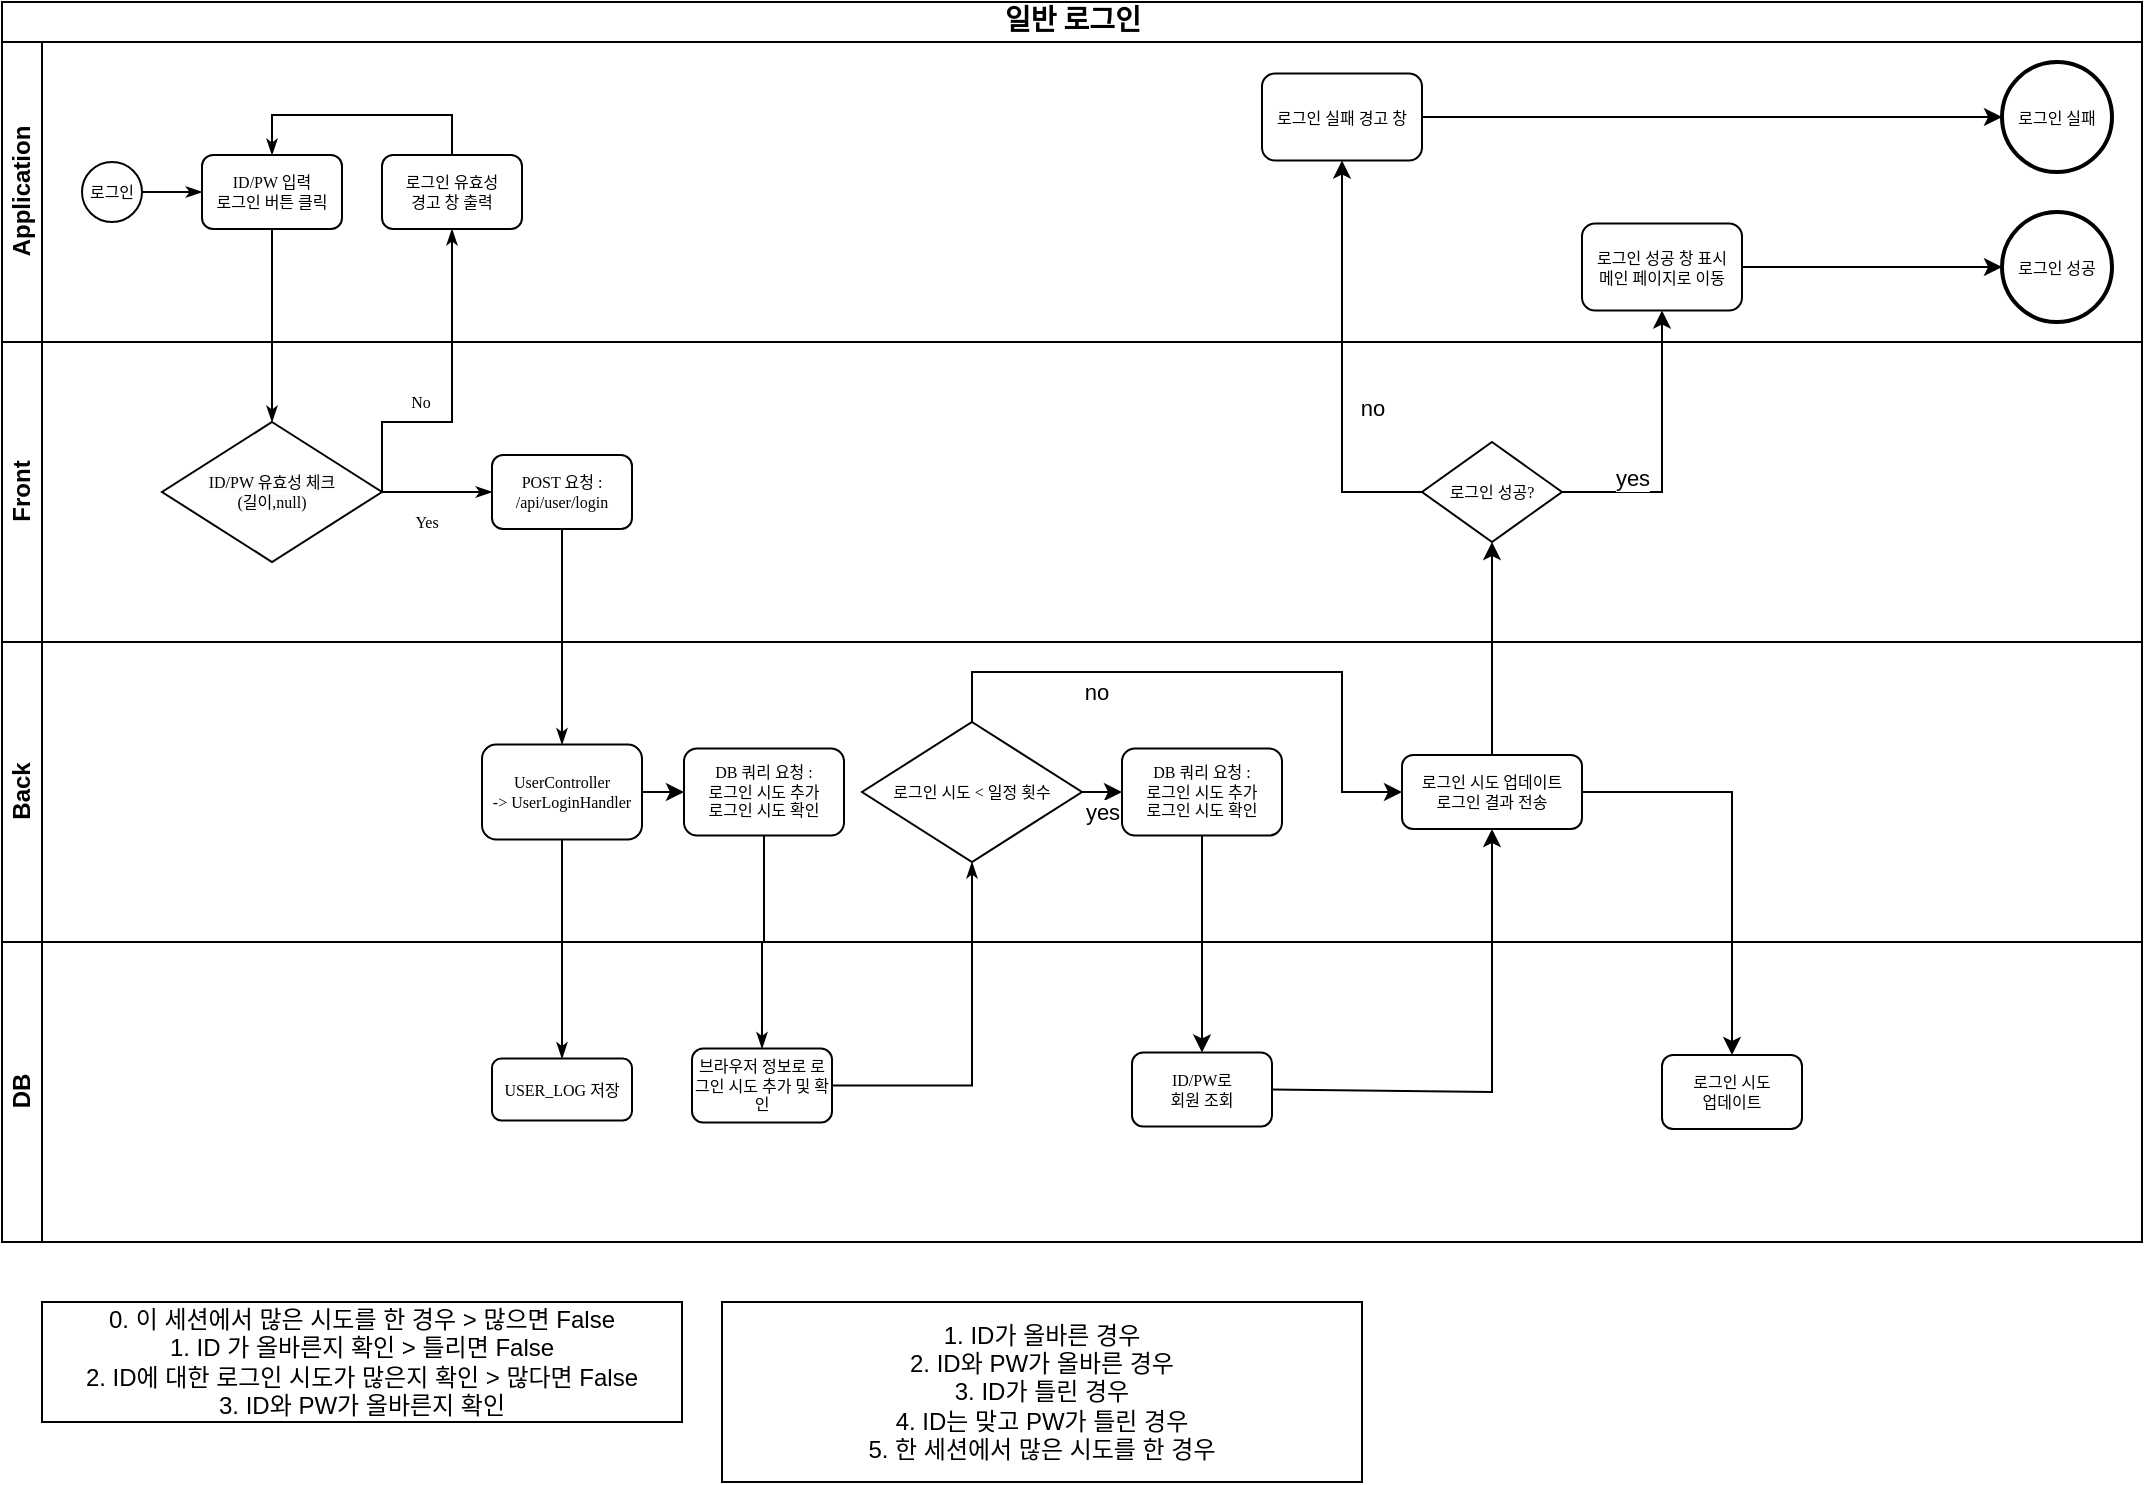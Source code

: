 <mxfile version="22.1.17" type="device" pages="2">
  <diagram name="일반 로그인" id="c7488fd3-1785-93aa-aadb-54a6760d102a">
    <mxGraphModel dx="1509" dy="777" grid="1" gridSize="10" guides="1" tooltips="1" connect="1" arrows="1" fold="1" page="1" pageScale="1" pageWidth="1100" pageHeight="850" background="none" math="0" shadow="0">
      <root>
        <mxCell id="0" />
        <mxCell id="1" parent="0" />
        <mxCell id="2b4e8129b02d487f-1" value="일반 로그인" style="swimlane;html=1;childLayout=stackLayout;horizontal=1;startSize=20;horizontalStack=0;rounded=0;shadow=0;labelBackgroundColor=none;strokeWidth=1;fontFamily=Verdana;fontSize=14;align=center;" parent="1" vertex="1">
          <mxGeometry x="10" y="55" width="1070" height="620" as="geometry" />
        </mxCell>
        <mxCell id="2b4e8129b02d487f-2" value="Application" style="swimlane;html=1;startSize=20;horizontal=0;" parent="2b4e8129b02d487f-1" vertex="1">
          <mxGeometry y="20" width="1070" height="150" as="geometry">
            <mxRectangle y="20" width="680" height="30" as="alternateBounds" />
          </mxGeometry>
        </mxCell>
        <mxCell id="2b4e8129b02d487f-7" value="로그인 유효성&lt;br&gt;경고 창 출력" style="rounded=1;whiteSpace=wrap;html=1;shadow=0;labelBackgroundColor=none;strokeWidth=1;fontFamily=Verdana;fontSize=8;align=center;" parent="2b4e8129b02d487f-2" vertex="1">
          <mxGeometry x="190" y="56.5" width="70" height="37" as="geometry" />
        </mxCell>
        <mxCell id="SklrrXKcPgjW27bnDIBQ-30" value="로그인 성공" style="ellipse;whiteSpace=wrap;html=1;rounded=0;shadow=0;labelBackgroundColor=none;strokeWidth=2;fontFamily=Verdana;fontSize=8;align=center;" vertex="1" parent="2b4e8129b02d487f-2">
          <mxGeometry x="1000" y="85" width="55" height="55" as="geometry" />
        </mxCell>
        <mxCell id="SklrrXKcPgjW27bnDIBQ-31" value="로그인 실패" style="ellipse;whiteSpace=wrap;html=1;rounded=0;shadow=0;labelBackgroundColor=none;strokeWidth=2;fontFamily=Verdana;fontSize=8;align=center;" vertex="1" parent="2b4e8129b02d487f-2">
          <mxGeometry x="1000" y="10" width="55" height="55" as="geometry" />
        </mxCell>
        <mxCell id="SklrrXKcPgjW27bnDIBQ-32" value="로그인 실패 경고 창" style="rounded=1;whiteSpace=wrap;html=1;shadow=0;labelBackgroundColor=none;strokeWidth=1;fontFamily=Verdana;fontSize=8;align=center;" vertex="1" parent="2b4e8129b02d487f-2">
          <mxGeometry x="630" y="15.75" width="80" height="43.5" as="geometry" />
        </mxCell>
        <mxCell id="SklrrXKcPgjW27bnDIBQ-33" value="로그인 성공 창 표시&lt;br&gt;메인 페이지로 이동" style="rounded=1;whiteSpace=wrap;html=1;shadow=0;labelBackgroundColor=none;strokeWidth=1;fontFamily=Verdana;fontSize=8;align=center;" vertex="1" parent="2b4e8129b02d487f-2">
          <mxGeometry x="790" y="90.75" width="80" height="43.5" as="geometry" />
        </mxCell>
        <mxCell id="SklrrXKcPgjW27bnDIBQ-35" value="" style="endArrow=classic;html=1;rounded=0;exitX=1;exitY=0.5;exitDx=0;exitDy=0;entryX=0;entryY=0.5;entryDx=0;entryDy=0;" edge="1" parent="2b4e8129b02d487f-2" source="SklrrXKcPgjW27bnDIBQ-32" target="SklrrXKcPgjW27bnDIBQ-31">
          <mxGeometry width="50" height="50" relative="1" as="geometry">
            <mxPoint x="730" y="135" as="sourcePoint" />
            <mxPoint x="780" y="85" as="targetPoint" />
          </mxGeometry>
        </mxCell>
        <mxCell id="SklrrXKcPgjW27bnDIBQ-36" value="" style="endArrow=classic;html=1;rounded=0;exitX=1;exitY=0.5;exitDx=0;exitDy=0;entryX=0;entryY=0.5;entryDx=0;entryDy=0;" edge="1" parent="2b4e8129b02d487f-2" source="SklrrXKcPgjW27bnDIBQ-33" target="SklrrXKcPgjW27bnDIBQ-30">
          <mxGeometry width="50" height="50" relative="1" as="geometry">
            <mxPoint x="730" y="135" as="sourcePoint" />
            <mxPoint x="780" y="85" as="targetPoint" />
          </mxGeometry>
        </mxCell>
        <mxCell id="2b4e8129b02d487f-3" value="Front" style="swimlane;html=1;startSize=20;horizontal=0;" parent="2b4e8129b02d487f-1" vertex="1">
          <mxGeometry y="170" width="1070" height="150" as="geometry" />
        </mxCell>
        <mxCell id="81ch3_FXVb_uFhFYqc6h-1" value="POST 요청 : /api/user/login" style="rounded=1;whiteSpace=wrap;html=1;shadow=0;labelBackgroundColor=none;strokeWidth=1;fontFamily=Verdana;fontSize=8;align=center;" parent="2b4e8129b02d487f-3" vertex="1">
          <mxGeometry x="245" y="56.5" width="70" height="37" as="geometry" />
        </mxCell>
        <mxCell id="SklrrXKcPgjW27bnDIBQ-22" value="로그인 성공?" style="strokeWidth=1;html=1;shape=mxgraph.flowchart.decision;whiteSpace=wrap;rounded=1;shadow=0;labelBackgroundColor=none;fontFamily=Verdana;fontSize=8;align=center;" vertex="1" parent="2b4e8129b02d487f-3">
          <mxGeometry x="710" y="50" width="70" height="50" as="geometry" />
        </mxCell>
        <mxCell id="2b4e8129b02d487f-20" style="edgeStyle=orthogonalEdgeStyle;rounded=0;html=1;labelBackgroundColor=none;startArrow=none;startFill=0;startSize=5;endArrow=classicThin;endFill=1;endSize=5;jettySize=auto;orthogonalLoop=1;strokeWidth=1;fontFamily=Verdana;fontSize=8;exitX=0.5;exitY=0;exitDx=0;exitDy=0;entryX=0.5;entryY=0;entryDx=0;entryDy=0;" parent="2b4e8129b02d487f-1" source="2b4e8129b02d487f-7" target="2b4e8129b02d487f-6" edge="1">
          <mxGeometry relative="1" as="geometry">
            <mxPoint x="310.0" y="95" as="targetPoint" />
          </mxGeometry>
        </mxCell>
        <mxCell id="2b4e8129b02d487f-25" value="No" style="edgeStyle=orthogonalEdgeStyle;rounded=0;html=1;labelBackgroundColor=none;startArrow=none;startFill=0;startSize=5;endArrow=classicThin;endFill=1;endSize=5;jettySize=auto;orthogonalLoop=1;strokeWidth=1;fontFamily=Verdana;fontSize=8;exitX=1;exitY=0.5;exitDx=0;exitDy=0;exitPerimeter=0;entryX=0.5;entryY=1;entryDx=0;entryDy=0;" parent="2b4e8129b02d487f-1" source="81ch3_FXVb_uFhFYqc6h-2" target="2b4e8129b02d487f-7" edge="1">
          <mxGeometry x="-0.353" y="10" relative="1" as="geometry">
            <mxPoint as="offset" />
            <mxPoint x="245.0" y="223.5" as="sourcePoint" />
            <Array as="points">
              <mxPoint x="190" y="210" />
              <mxPoint x="225" y="210" />
            </Array>
          </mxGeometry>
        </mxCell>
        <mxCell id="81ch3_FXVb_uFhFYqc6h-5" value="Yes" style="edgeStyle=orthogonalEdgeStyle;rounded=0;html=1;labelBackgroundColor=none;startArrow=none;startFill=0;startSize=5;endArrow=classicThin;endFill=1;endSize=5;jettySize=auto;orthogonalLoop=1;strokeWidth=1;fontFamily=Verdana;fontSize=8;exitX=1;exitY=0.5;exitDx=0;exitDy=0;exitPerimeter=0;entryX=0;entryY=0.5;entryDx=0;entryDy=0;" parent="2b4e8129b02d487f-1" source="81ch3_FXVb_uFhFYqc6h-2" target="81ch3_FXVb_uFhFYqc6h-1" edge="1">
          <mxGeometry x="-0.2" y="-15" relative="1" as="geometry">
            <mxPoint as="offset" />
            <mxPoint x="285" y="274" as="sourcePoint" />
            <mxPoint x="285" y="390" as="targetPoint" />
            <Array as="points" />
          </mxGeometry>
        </mxCell>
        <mxCell id="SklrrXKcPgjW27bnDIBQ-2" value="" style="edgeStyle=orthogonalEdgeStyle;rounded=0;html=1;labelBackgroundColor=none;startArrow=none;startFill=0;startSize=5;endArrow=classicThin;endFill=1;endSize=5;jettySize=auto;orthogonalLoop=1;strokeWidth=1;fontFamily=Verdana;fontSize=8;exitX=0.5;exitY=1;exitDx=0;exitDy=0;entryX=0.5;entryY=0;entryDx=0;entryDy=0;" edge="1" parent="2b4e8129b02d487f-1" source="81ch3_FXVb_uFhFYqc6h-1" target="2b4e8129b02d487f-14">
          <mxGeometry x="-0.895" y="15" relative="1" as="geometry">
            <mxPoint as="offset" />
            <mxPoint x="290" y="295" as="sourcePoint" />
            <mxPoint x="290" y="404" as="targetPoint" />
            <Array as="points" />
          </mxGeometry>
        </mxCell>
        <mxCell id="2b4e8129b02d487f-4" value="Back" style="swimlane;html=1;startSize=20;horizontal=0;" parent="2b4e8129b02d487f-1" vertex="1">
          <mxGeometry y="320" width="1070" height="150" as="geometry" />
        </mxCell>
        <mxCell id="2b4e8129b02d487f-5" value="로그인" style="ellipse;whiteSpace=wrap;html=1;rounded=0;shadow=0;labelBackgroundColor=none;strokeWidth=1;fontFamily=Verdana;fontSize=8;align=center;" parent="2b4e8129b02d487f-4" vertex="1">
          <mxGeometry x="40" y="-240" width="30" height="30" as="geometry" />
        </mxCell>
        <mxCell id="2b4e8129b02d487f-6" value="ID/PW 입력&lt;br&gt;로그인 버튼 클릭" style="rounded=1;whiteSpace=wrap;html=1;shadow=0;labelBackgroundColor=none;strokeWidth=1;fontFamily=Verdana;fontSize=8;align=center;" parent="2b4e8129b02d487f-4" vertex="1">
          <mxGeometry x="100" y="-243.5" width="70" height="37" as="geometry" />
        </mxCell>
        <mxCell id="2b4e8129b02d487f-18" style="edgeStyle=orthogonalEdgeStyle;rounded=0;html=1;labelBackgroundColor=none;startArrow=none;startFill=0;startSize=5;endArrow=classicThin;endFill=1;endSize=5;jettySize=auto;orthogonalLoop=1;strokeWidth=1;fontFamily=Verdana;fontSize=8" parent="2b4e8129b02d487f-4" source="2b4e8129b02d487f-5" target="2b4e8129b02d487f-6" edge="1">
          <mxGeometry relative="1" as="geometry" />
        </mxCell>
        <mxCell id="81ch3_FXVb_uFhFYqc6h-2" value="&lt;span style=&quot;color: rgb(0, 0, 0); font-family: Verdana; font-size: 8px; font-style: normal; font-variant-ligatures: normal; font-variant-caps: normal; font-weight: 400; letter-spacing: normal; orphans: 2; text-align: center; text-indent: 0px; text-transform: none; widows: 2; word-spacing: 0px; -webkit-text-stroke-width: 0px; background-color: rgb(251, 251, 251); text-decoration-thickness: initial; text-decoration-style: initial; text-decoration-color: initial; float: none; display: inline !important;&quot;&gt;ID/PW 유효성 체크&lt;br&gt;(길이,null)&lt;/span&gt;" style="strokeWidth=1;html=1;shape=mxgraph.flowchart.decision;whiteSpace=wrap;rounded=1;shadow=0;labelBackgroundColor=none;fontFamily=Verdana;fontSize=8;align=center;" parent="2b4e8129b02d487f-4" vertex="1">
          <mxGeometry x="80" y="-110" width="110" height="70" as="geometry" />
        </mxCell>
        <mxCell id="2b4e8129b02d487f-24" style="edgeStyle=orthogonalEdgeStyle;rounded=0;html=1;labelBackgroundColor=none;startArrow=none;startFill=0;startSize=5;endArrow=classicThin;endFill=1;endSize=5;jettySize=auto;orthogonalLoop=1;strokeWidth=1;fontFamily=Verdana;fontSize=8;entryX=0.5;entryY=0;entryDx=0;entryDy=0;entryPerimeter=0;" parent="2b4e8129b02d487f-4" source="2b4e8129b02d487f-6" target="81ch3_FXVb_uFhFYqc6h-2" edge="1">
          <mxGeometry relative="1" as="geometry" />
        </mxCell>
        <mxCell id="SklrrXKcPgjW27bnDIBQ-3" value="로그인 시도 &amp;lt; 일정 횟수" style="strokeWidth=1;html=1;shape=mxgraph.flowchart.decision;whiteSpace=wrap;rounded=1;shadow=0;labelBackgroundColor=none;fontFamily=Verdana;fontSize=8;align=center;" vertex="1" parent="2b4e8129b02d487f-4">
          <mxGeometry x="430" y="40" width="110" height="70" as="geometry" />
        </mxCell>
        <mxCell id="81ch3_FXVb_uFhFYqc6h-22" value="DB 쿼리 요청 : &lt;br&gt;로그인 시도 추가&lt;br&gt;로그인 시도 확인" style="rounded=1;whiteSpace=wrap;html=1;shadow=0;labelBackgroundColor=none;strokeWidth=1;fontFamily=Verdana;fontSize=8;align=center;" parent="2b4e8129b02d487f-4" vertex="1">
          <mxGeometry x="341" y="53.25" width="80" height="43.5" as="geometry" />
        </mxCell>
        <mxCell id="2b4e8129b02d487f-14" value="UserController &lt;br&gt;-&amp;gt; UserLoginHandler" style="rounded=1;whiteSpace=wrap;html=1;shadow=0;labelBackgroundColor=none;strokeWidth=1;fontFamily=Verdana;fontSize=8;align=center;" parent="2b4e8129b02d487f-4" vertex="1">
          <mxGeometry x="240" y="51.25" width="80" height="47.5" as="geometry" />
        </mxCell>
        <mxCell id="SklrrXKcPgjW27bnDIBQ-7" value="" style="endArrow=classic;html=1;rounded=0;exitX=1;exitY=0.5;exitDx=0;exitDy=0;entryX=0;entryY=0.5;entryDx=0;entryDy=0;" edge="1" parent="2b4e8129b02d487f-4" source="2b4e8129b02d487f-14" target="81ch3_FXVb_uFhFYqc6h-22">
          <mxGeometry width="50" height="50" relative="1" as="geometry">
            <mxPoint x="320" y="85" as="sourcePoint" />
            <mxPoint x="370" y="35" as="targetPoint" />
          </mxGeometry>
        </mxCell>
        <mxCell id="SklrrXKcPgjW27bnDIBQ-10" value="" style="endArrow=classic;html=1;rounded=0;exitX=0.5;exitY=0;exitDx=0;exitDy=0;exitPerimeter=0;entryX=0;entryY=0.5;entryDx=0;entryDy=0;" edge="1" parent="2b4e8129b02d487f-4" source="SklrrXKcPgjW27bnDIBQ-3" target="SklrrXKcPgjW27bnDIBQ-17">
          <mxGeometry width="50" height="50" relative="1" as="geometry">
            <mxPoint x="580" y="15" as="sourcePoint" />
            <mxPoint x="710" y="75" as="targetPoint" />
            <Array as="points">
              <mxPoint x="485" y="15" />
              <mxPoint x="670" y="15" />
              <mxPoint x="670" y="75" />
            </Array>
          </mxGeometry>
        </mxCell>
        <mxCell id="SklrrXKcPgjW27bnDIBQ-19" value="no" style="edgeLabel;html=1;align=center;verticalAlign=middle;resizable=0;points=[];" vertex="1" connectable="0" parent="SklrrXKcPgjW27bnDIBQ-10">
          <mxGeometry x="-0.487" y="-1" relative="1" as="geometry">
            <mxPoint x="10" y="9" as="offset" />
          </mxGeometry>
        </mxCell>
        <mxCell id="SklrrXKcPgjW27bnDIBQ-11" value="DB 쿼리 요청 : &lt;br&gt;로그인 시도 추가&lt;br&gt;로그인 시도 확인" style="rounded=1;whiteSpace=wrap;html=1;shadow=0;labelBackgroundColor=none;strokeWidth=1;fontFamily=Verdana;fontSize=8;align=center;" vertex="1" parent="2b4e8129b02d487f-4">
          <mxGeometry x="560" y="53.25" width="80" height="43.5" as="geometry" />
        </mxCell>
        <mxCell id="SklrrXKcPgjW27bnDIBQ-12" value="" style="endArrow=classic;html=1;rounded=0;exitX=1;exitY=0.5;exitDx=0;exitDy=0;exitPerimeter=0;entryX=0;entryY=0.5;entryDx=0;entryDy=0;" edge="1" parent="2b4e8129b02d487f-4" source="SklrrXKcPgjW27bnDIBQ-3" target="SklrrXKcPgjW27bnDIBQ-11">
          <mxGeometry width="50" height="50" relative="1" as="geometry">
            <mxPoint x="430" y="85" as="sourcePoint" />
            <mxPoint x="480" y="35" as="targetPoint" />
          </mxGeometry>
        </mxCell>
        <mxCell id="SklrrXKcPgjW27bnDIBQ-18" value="yes" style="edgeLabel;html=1;align=center;verticalAlign=middle;resizable=0;points=[];" vertex="1" connectable="0" parent="SklrrXKcPgjW27bnDIBQ-12">
          <mxGeometry x="-0.486" y="-1" relative="1" as="geometry">
            <mxPoint x="5" y="9" as="offset" />
          </mxGeometry>
        </mxCell>
        <mxCell id="SklrrXKcPgjW27bnDIBQ-17" value="로그인 시도 업데이트&lt;br&gt;로그인 결과 전송" style="rounded=1;whiteSpace=wrap;html=1;shadow=0;labelBackgroundColor=none;strokeWidth=1;fontFamily=Verdana;fontSize=8;align=center;" vertex="1" parent="2b4e8129b02d487f-4">
          <mxGeometry x="700" y="56.5" width="90" height="37" as="geometry" />
        </mxCell>
        <mxCell id="SklrrXKcPgjW27bnDIBQ-24" value="" style="endArrow=classic;html=1;rounded=0;exitX=0.5;exitY=0;exitDx=0;exitDy=0;entryX=0.5;entryY=1;entryDx=0;entryDy=0;entryPerimeter=0;" edge="1" parent="2b4e8129b02d487f-1" source="SklrrXKcPgjW27bnDIBQ-17" target="SklrrXKcPgjW27bnDIBQ-22">
          <mxGeometry width="50" height="50" relative="1" as="geometry">
            <mxPoint x="700" y="365" as="sourcePoint" />
            <mxPoint x="750" y="315" as="targetPoint" />
          </mxGeometry>
        </mxCell>
        <mxCell id="SklrrXKcPgjW27bnDIBQ-26" value="" style="endArrow=classic;html=1;rounded=0;exitX=1;exitY=0.5;exitDx=0;exitDy=0;exitPerimeter=0;entryX=0.5;entryY=1;entryDx=0;entryDy=0;" edge="1" parent="2b4e8129b02d487f-1" source="SklrrXKcPgjW27bnDIBQ-22" target="SklrrXKcPgjW27bnDIBQ-33">
          <mxGeometry width="50" height="50" relative="1" as="geometry">
            <mxPoint x="710" y="215" as="sourcePoint" />
            <mxPoint x="815" y="155" as="targetPoint" />
            <Array as="points">
              <mxPoint x="830" y="245" />
            </Array>
          </mxGeometry>
        </mxCell>
        <mxCell id="SklrrXKcPgjW27bnDIBQ-28" value="yes" style="edgeLabel;html=1;align=center;verticalAlign=middle;resizable=0;points=[];" vertex="1" connectable="0" parent="SklrrXKcPgjW27bnDIBQ-26">
          <mxGeometry x="-0.289" y="1" relative="1" as="geometry">
            <mxPoint x="-14" y="-7" as="offset" />
          </mxGeometry>
        </mxCell>
        <mxCell id="SklrrXKcPgjW27bnDIBQ-27" value="" style="endArrow=classic;html=1;rounded=0;exitX=0;exitY=0.5;exitDx=0;exitDy=0;exitPerimeter=0;entryX=0.5;entryY=1;entryDx=0;entryDy=0;" edge="1" parent="2b4e8129b02d487f-1" source="SklrrXKcPgjW27bnDIBQ-22" target="SklrrXKcPgjW27bnDIBQ-32">
          <mxGeometry width="50" height="50" relative="1" as="geometry">
            <mxPoint x="790" y="255" as="sourcePoint" />
            <mxPoint x="675" y="130" as="targetPoint" />
            <Array as="points">
              <mxPoint x="670" y="245" />
            </Array>
          </mxGeometry>
        </mxCell>
        <mxCell id="SklrrXKcPgjW27bnDIBQ-29" value="no" style="edgeLabel;html=1;align=center;verticalAlign=middle;resizable=0;points=[];" vertex="1" connectable="0" parent="SklrrXKcPgjW27bnDIBQ-27">
          <mxGeometry x="-0.189" y="-1" relative="1" as="geometry">
            <mxPoint x="14" y="1" as="offset" />
          </mxGeometry>
        </mxCell>
        <mxCell id="81ch3_FXVb_uFhFYqc6h-7" value="DB" style="swimlane;html=1;startSize=20;horizontal=0;" parent="1" vertex="1">
          <mxGeometry x="10" y="525" width="1070" height="150" as="geometry" />
        </mxCell>
        <mxCell id="81ch3_FXVb_uFhFYqc6h-33" value="USER_LOG 저장" style="rounded=1;whiteSpace=wrap;html=1;shadow=0;labelBackgroundColor=none;strokeWidth=1;fontFamily=Verdana;fontSize=8;align=center;" parent="81ch3_FXVb_uFhFYqc6h-7" vertex="1">
          <mxGeometry x="245" y="58.25" width="70" height="31" as="geometry" />
        </mxCell>
        <mxCell id="81ch3_FXVb_uFhFYqc6h-26" value="브라우저 정보로 로그인 시도 추가 및 확인" style="rounded=1;whiteSpace=wrap;html=1;shadow=0;labelBackgroundColor=none;strokeWidth=1;fontFamily=Verdana;fontSize=8;align=center;" parent="81ch3_FXVb_uFhFYqc6h-7" vertex="1">
          <mxGeometry x="345" y="53.25" width="70" height="37" as="geometry" />
        </mxCell>
        <mxCell id="81ch3_FXVb_uFhFYqc6h-40" value="ID/PW로 &lt;br&gt;회원 조회" style="rounded=1;whiteSpace=wrap;html=1;shadow=0;labelBackgroundColor=none;strokeWidth=1;fontFamily=Verdana;fontSize=8;align=center;" parent="81ch3_FXVb_uFhFYqc6h-7" vertex="1">
          <mxGeometry x="565" y="55.25" width="70" height="37" as="geometry" />
        </mxCell>
        <mxCell id="SklrrXKcPgjW27bnDIBQ-21" value="로그인 시도&lt;br&gt;업데이트" style="rounded=1;whiteSpace=wrap;html=1;shadow=0;labelBackgroundColor=none;strokeWidth=1;fontFamily=Verdana;fontSize=8;align=center;" vertex="1" parent="81ch3_FXVb_uFhFYqc6h-7">
          <mxGeometry x="830" y="56.5" width="70" height="37" as="geometry" />
        </mxCell>
        <mxCell id="81ch3_FXVb_uFhFYqc6h-42" value="0. 이 세션에서 많은 시도를 한 경우 &amp;gt; 많으면 False&lt;br&gt;1. ID 가 올바른지 확인 &amp;gt; 틀리면 False&lt;br&gt;2. ID에 대한 로그인 시도가 많은지 확인 &amp;gt; 많다면 False&lt;br&gt;3. ID와 PW가 올바른지 확인" style="rounded=0;whiteSpace=wrap;html=1;" parent="1" vertex="1">
          <mxGeometry x="30" y="705" width="320" height="60" as="geometry" />
        </mxCell>
        <mxCell id="81ch3_FXVb_uFhFYqc6h-43" value="1. ID가 올바른 경우&lt;br&gt;2. ID와 PW가 올바른 경우&lt;br&gt;3. ID가 틀린 경우&lt;br&gt;4. ID는 맞고 PW가 틀린 경우&lt;br&gt;5. 한 세션에서 많은 시도를 한 경우" style="rounded=0;whiteSpace=wrap;html=1;" parent="1" vertex="1">
          <mxGeometry x="370" y="705" width="320" height="90" as="geometry" />
        </mxCell>
        <mxCell id="SklrrXKcPgjW27bnDIBQ-1" value="" style="edgeStyle=orthogonalEdgeStyle;rounded=0;html=1;labelBackgroundColor=none;startArrow=none;startFill=0;startSize=5;endArrow=classicThin;endFill=1;endSize=5;jettySize=auto;orthogonalLoop=1;strokeWidth=1;fontFamily=Verdana;fontSize=8;exitX=1;exitY=0.5;exitDx=0;exitDy=0;entryX=0.5;entryY=1;entryDx=0;entryDy=0;entryPerimeter=0;" edge="1" parent="1" source="81ch3_FXVb_uFhFYqc6h-26" target="SklrrXKcPgjW27bnDIBQ-3">
          <mxGeometry x="-0.895" y="15" relative="1" as="geometry">
            <mxPoint as="offset" />
            <mxPoint x="560" y="605.75" as="sourcePoint" />
            <mxPoint x="490" y="473.75" as="targetPoint" />
            <Array as="points" />
          </mxGeometry>
        </mxCell>
        <mxCell id="81ch3_FXVb_uFhFYqc6h-25" value="" style="edgeStyle=orthogonalEdgeStyle;rounded=0;html=1;labelBackgroundColor=none;startArrow=none;startFill=0;startSize=5;endArrow=classicThin;endFill=1;endSize=5;jettySize=auto;orthogonalLoop=1;strokeWidth=1;fontFamily=Verdana;fontSize=8;exitX=0.5;exitY=1;exitDx=0;exitDy=0;entryX=0.5;entryY=0;entryDx=0;entryDy=0;" parent="1" source="81ch3_FXVb_uFhFYqc6h-22" target="81ch3_FXVb_uFhFYqc6h-26" edge="1">
          <mxGeometry x="-0.895" y="15" relative="1" as="geometry">
            <mxPoint as="offset" />
            <mxPoint x="305" y="460.75" as="sourcePoint" />
            <mxPoint x="385" y="551.75" as="targetPoint" />
            <Array as="points" />
          </mxGeometry>
        </mxCell>
        <mxCell id="81ch3_FXVb_uFhFYqc6h-37" value="" style="edgeStyle=orthogonalEdgeStyle;rounded=0;html=1;labelBackgroundColor=none;startArrow=none;startFill=0;startSize=5;endArrow=classicThin;endFill=1;endSize=5;jettySize=auto;orthogonalLoop=1;strokeWidth=1;fontFamily=Verdana;fontSize=8;exitX=0.5;exitY=1;exitDx=0;exitDy=0;entryX=0.5;entryY=0;entryDx=0;entryDy=0;" parent="1" source="2b4e8129b02d487f-14" target="81ch3_FXVb_uFhFYqc6h-33" edge="1">
          <mxGeometry x="-0.895" y="15" relative="1" as="geometry">
            <mxPoint as="offset" />
            <mxPoint x="545" y="477.75" as="sourcePoint" />
            <mxPoint x="545" y="590.75" as="targetPoint" />
            <Array as="points" />
          </mxGeometry>
        </mxCell>
        <mxCell id="SklrrXKcPgjW27bnDIBQ-13" value="" style="endArrow=classic;html=1;rounded=0;exitX=0.5;exitY=1;exitDx=0;exitDy=0;entryX=0.5;entryY=0;entryDx=0;entryDy=0;" edge="1" parent="1" source="SklrrXKcPgjW27bnDIBQ-11" target="81ch3_FXVb_uFhFYqc6h-40">
          <mxGeometry width="50" height="50" relative="1" as="geometry">
            <mxPoint x="440" y="460" as="sourcePoint" />
            <mxPoint x="490" y="410" as="targetPoint" />
          </mxGeometry>
        </mxCell>
        <mxCell id="SklrrXKcPgjW27bnDIBQ-15" value="" style="endArrow=classic;html=1;rounded=0;exitX=1;exitY=0.5;exitDx=0;exitDy=0;entryX=0.5;entryY=1;entryDx=0;entryDy=0;" edge="1" parent="1" source="81ch3_FXVb_uFhFYqc6h-40" target="SklrrXKcPgjW27bnDIBQ-17">
          <mxGeometry width="50" height="50" relative="1" as="geometry">
            <mxPoint x="620" y="482" as="sourcePoint" />
            <mxPoint x="755" y="470" as="targetPoint" />
            <Array as="points">
              <mxPoint x="755" y="600" />
            </Array>
          </mxGeometry>
        </mxCell>
        <mxCell id="SklrrXKcPgjW27bnDIBQ-20" value="" style="endArrow=classic;html=1;rounded=0;exitX=1;exitY=0.5;exitDx=0;exitDy=0;entryX=0.5;entryY=0;entryDx=0;entryDy=0;" edge="1" parent="1" source="SklrrXKcPgjW27bnDIBQ-17" target="SklrrXKcPgjW27bnDIBQ-21">
          <mxGeometry width="50" height="50" relative="1" as="geometry">
            <mxPoint x="655" y="609" as="sourcePoint" />
            <mxPoint x="880" y="580" as="targetPoint" />
            <Array as="points">
              <mxPoint x="875" y="450" />
            </Array>
          </mxGeometry>
        </mxCell>
      </root>
    </mxGraphModel>
  </diagram>
  <diagram name="일반 로그인의 복사본" id="qN9T-D-DdJitoQ0mE6vq">
    <mxGraphModel dx="1434" dy="738" grid="1" gridSize="10" guides="1" tooltips="1" connect="1" arrows="1" fold="1" page="1" pageScale="1" pageWidth="1100" pageHeight="850" background="none" math="0" shadow="0">
      <root>
        <mxCell id="qIKAwT-uf9ENmYSZX-GT-0" />
        <mxCell id="qIKAwT-uf9ENmYSZX-GT-1" parent="qIKAwT-uf9ENmYSZX-GT-0" />
        <mxCell id="qIKAwT-uf9ENmYSZX-GT-2" value="일반 로그인" style="swimlane;html=1;childLayout=stackLayout;horizontal=1;startSize=20;horizontalStack=0;rounded=0;shadow=0;labelBackgroundColor=none;strokeWidth=1;fontFamily=Verdana;fontSize=14;align=center;" vertex="1" parent="qIKAwT-uf9ENmYSZX-GT-1">
          <mxGeometry x="10" y="55" width="1070" height="620" as="geometry" />
        </mxCell>
        <mxCell id="qIKAwT-uf9ENmYSZX-GT-3" value="Application" style="swimlane;html=1;startSize=20;horizontal=0;" vertex="1" parent="qIKAwT-uf9ENmYSZX-GT-2">
          <mxGeometry y="20" width="1070" height="150" as="geometry">
            <mxRectangle y="20" width="680" height="30" as="alternateBounds" />
          </mxGeometry>
        </mxCell>
        <mxCell id="qIKAwT-uf9ENmYSZX-GT-4" value="로그인 유효성&lt;br&gt;경고 창 출력" style="rounded=1;whiteSpace=wrap;html=1;shadow=0;labelBackgroundColor=none;strokeWidth=1;fontFamily=Verdana;fontSize=8;align=center;" vertex="1" parent="qIKAwT-uf9ENmYSZX-GT-3">
          <mxGeometry x="190" y="56.5" width="70" height="37" as="geometry" />
        </mxCell>
        <mxCell id="qIKAwT-uf9ENmYSZX-GT-5" value="로그인 성공" style="ellipse;whiteSpace=wrap;html=1;rounded=0;shadow=0;labelBackgroundColor=none;strokeWidth=2;fontFamily=Verdana;fontSize=8;align=center;" vertex="1" parent="qIKAwT-uf9ENmYSZX-GT-3">
          <mxGeometry x="1000" y="85" width="55" height="55" as="geometry" />
        </mxCell>
        <mxCell id="qIKAwT-uf9ENmYSZX-GT-6" value="로그인 실패" style="ellipse;whiteSpace=wrap;html=1;rounded=0;shadow=0;labelBackgroundColor=none;strokeWidth=2;fontFamily=Verdana;fontSize=8;align=center;" vertex="1" parent="qIKAwT-uf9ENmYSZX-GT-3">
          <mxGeometry x="1000" y="10" width="55" height="55" as="geometry" />
        </mxCell>
        <mxCell id="qIKAwT-uf9ENmYSZX-GT-7" value="로그인 실패 경고 창" style="rounded=1;whiteSpace=wrap;html=1;shadow=0;labelBackgroundColor=none;strokeWidth=1;fontFamily=Verdana;fontSize=8;align=center;" vertex="1" parent="qIKAwT-uf9ENmYSZX-GT-3">
          <mxGeometry x="630" y="15.75" width="80" height="43.5" as="geometry" />
        </mxCell>
        <mxCell id="qIKAwT-uf9ENmYSZX-GT-8" value="로그인 성공 창 표시&lt;br&gt;메인 페이지로 이동" style="rounded=1;whiteSpace=wrap;html=1;shadow=0;labelBackgroundColor=none;strokeWidth=1;fontFamily=Verdana;fontSize=8;align=center;" vertex="1" parent="qIKAwT-uf9ENmYSZX-GT-3">
          <mxGeometry x="790" y="90.75" width="80" height="43.5" as="geometry" />
        </mxCell>
        <mxCell id="qIKAwT-uf9ENmYSZX-GT-9" value="" style="endArrow=classic;html=1;rounded=0;exitX=1;exitY=0.5;exitDx=0;exitDy=0;entryX=0;entryY=0.5;entryDx=0;entryDy=0;" edge="1" parent="qIKAwT-uf9ENmYSZX-GT-3" source="qIKAwT-uf9ENmYSZX-GT-7" target="qIKAwT-uf9ENmYSZX-GT-6">
          <mxGeometry width="50" height="50" relative="1" as="geometry">
            <mxPoint x="730" y="135" as="sourcePoint" />
            <mxPoint x="780" y="85" as="targetPoint" />
          </mxGeometry>
        </mxCell>
        <mxCell id="qIKAwT-uf9ENmYSZX-GT-10" value="" style="endArrow=classic;html=1;rounded=0;exitX=1;exitY=0.5;exitDx=0;exitDy=0;entryX=0;entryY=0.5;entryDx=0;entryDy=0;" edge="1" parent="qIKAwT-uf9ENmYSZX-GT-3" source="qIKAwT-uf9ENmYSZX-GT-8" target="qIKAwT-uf9ENmYSZX-GT-5">
          <mxGeometry width="50" height="50" relative="1" as="geometry">
            <mxPoint x="730" y="135" as="sourcePoint" />
            <mxPoint x="780" y="85" as="targetPoint" />
          </mxGeometry>
        </mxCell>
        <mxCell id="qIKAwT-uf9ENmYSZX-GT-11" value="Front" style="swimlane;html=1;startSize=20;horizontal=0;" vertex="1" parent="qIKAwT-uf9ENmYSZX-GT-2">
          <mxGeometry y="170" width="1070" height="150" as="geometry" />
        </mxCell>
        <mxCell id="qIKAwT-uf9ENmYSZX-GT-12" value="POST 요청 : /api/user/login" style="rounded=1;whiteSpace=wrap;html=1;shadow=0;labelBackgroundColor=none;strokeWidth=1;fontFamily=Verdana;fontSize=8;align=center;" vertex="1" parent="qIKAwT-uf9ENmYSZX-GT-11">
          <mxGeometry x="245" y="56.5" width="70" height="37" as="geometry" />
        </mxCell>
        <mxCell id="qIKAwT-uf9ENmYSZX-GT-13" value="로그인 성공?" style="strokeWidth=1;html=1;shape=mxgraph.flowchart.decision;whiteSpace=wrap;rounded=1;shadow=0;labelBackgroundColor=none;fontFamily=Verdana;fontSize=8;align=center;" vertex="1" parent="qIKAwT-uf9ENmYSZX-GT-11">
          <mxGeometry x="710" y="50" width="70" height="50" as="geometry" />
        </mxCell>
        <mxCell id="qIKAwT-uf9ENmYSZX-GT-14" style="edgeStyle=orthogonalEdgeStyle;rounded=0;html=1;labelBackgroundColor=none;startArrow=none;startFill=0;startSize=5;endArrow=classicThin;endFill=1;endSize=5;jettySize=auto;orthogonalLoop=1;strokeWidth=1;fontFamily=Verdana;fontSize=8;exitX=0.5;exitY=0;exitDx=0;exitDy=0;entryX=0.5;entryY=0;entryDx=0;entryDy=0;" edge="1" parent="qIKAwT-uf9ENmYSZX-GT-2" source="qIKAwT-uf9ENmYSZX-GT-4" target="qIKAwT-uf9ENmYSZX-GT-20">
          <mxGeometry relative="1" as="geometry">
            <mxPoint x="310.0" y="95" as="targetPoint" />
          </mxGeometry>
        </mxCell>
        <mxCell id="qIKAwT-uf9ENmYSZX-GT-15" value="No" style="edgeStyle=orthogonalEdgeStyle;rounded=0;html=1;labelBackgroundColor=none;startArrow=none;startFill=0;startSize=5;endArrow=classicThin;endFill=1;endSize=5;jettySize=auto;orthogonalLoop=1;strokeWidth=1;fontFamily=Verdana;fontSize=8;exitX=1;exitY=0.5;exitDx=0;exitDy=0;exitPerimeter=0;entryX=0.5;entryY=1;entryDx=0;entryDy=0;" edge="1" parent="qIKAwT-uf9ENmYSZX-GT-2" source="qIKAwT-uf9ENmYSZX-GT-22" target="qIKAwT-uf9ENmYSZX-GT-4">
          <mxGeometry x="-0.353" y="10" relative="1" as="geometry">
            <mxPoint as="offset" />
            <mxPoint x="245.0" y="223.5" as="sourcePoint" />
            <Array as="points">
              <mxPoint x="190" y="210" />
              <mxPoint x="225" y="210" />
            </Array>
          </mxGeometry>
        </mxCell>
        <mxCell id="qIKAwT-uf9ENmYSZX-GT-16" value="Yes" style="edgeStyle=orthogonalEdgeStyle;rounded=0;html=1;labelBackgroundColor=none;startArrow=none;startFill=0;startSize=5;endArrow=classicThin;endFill=1;endSize=5;jettySize=auto;orthogonalLoop=1;strokeWidth=1;fontFamily=Verdana;fontSize=8;exitX=1;exitY=0.5;exitDx=0;exitDy=0;exitPerimeter=0;entryX=0;entryY=0.5;entryDx=0;entryDy=0;" edge="1" parent="qIKAwT-uf9ENmYSZX-GT-2" source="qIKAwT-uf9ENmYSZX-GT-22" target="qIKAwT-uf9ENmYSZX-GT-12">
          <mxGeometry x="-0.2" y="-15" relative="1" as="geometry">
            <mxPoint as="offset" />
            <mxPoint x="285" y="274" as="sourcePoint" />
            <mxPoint x="285" y="390" as="targetPoint" />
            <Array as="points" />
          </mxGeometry>
        </mxCell>
        <mxCell id="qIKAwT-uf9ENmYSZX-GT-17" value="" style="edgeStyle=orthogonalEdgeStyle;rounded=0;html=1;labelBackgroundColor=none;startArrow=none;startFill=0;startSize=5;endArrow=classicThin;endFill=1;endSize=5;jettySize=auto;orthogonalLoop=1;strokeWidth=1;fontFamily=Verdana;fontSize=8;exitX=0.5;exitY=1;exitDx=0;exitDy=0;entryX=0.5;entryY=0;entryDx=0;entryDy=0;" edge="1" parent="qIKAwT-uf9ENmYSZX-GT-2" source="qIKAwT-uf9ENmYSZX-GT-12" target="qIKAwT-uf9ENmYSZX-GT-26">
          <mxGeometry x="-0.895" y="15" relative="1" as="geometry">
            <mxPoint as="offset" />
            <mxPoint x="290" y="295" as="sourcePoint" />
            <mxPoint x="290" y="404" as="targetPoint" />
            <Array as="points" />
          </mxGeometry>
        </mxCell>
        <mxCell id="qIKAwT-uf9ENmYSZX-GT-18" value="Back" style="swimlane;html=1;startSize=20;horizontal=0;" vertex="1" parent="qIKAwT-uf9ENmYSZX-GT-2">
          <mxGeometry y="320" width="1070" height="150" as="geometry" />
        </mxCell>
        <mxCell id="qIKAwT-uf9ENmYSZX-GT-19" value="로그인" style="ellipse;whiteSpace=wrap;html=1;rounded=0;shadow=0;labelBackgroundColor=none;strokeWidth=1;fontFamily=Verdana;fontSize=8;align=center;" vertex="1" parent="qIKAwT-uf9ENmYSZX-GT-18">
          <mxGeometry x="40" y="-240" width="30" height="30" as="geometry" />
        </mxCell>
        <mxCell id="qIKAwT-uf9ENmYSZX-GT-20" value="ID/PW 입력&lt;br&gt;로그인 버튼 클릭" style="rounded=1;whiteSpace=wrap;html=1;shadow=0;labelBackgroundColor=none;strokeWidth=1;fontFamily=Verdana;fontSize=8;align=center;" vertex="1" parent="qIKAwT-uf9ENmYSZX-GT-18">
          <mxGeometry x="100" y="-243.5" width="70" height="37" as="geometry" />
        </mxCell>
        <mxCell id="qIKAwT-uf9ENmYSZX-GT-21" style="edgeStyle=orthogonalEdgeStyle;rounded=0;html=1;labelBackgroundColor=none;startArrow=none;startFill=0;startSize=5;endArrow=classicThin;endFill=1;endSize=5;jettySize=auto;orthogonalLoop=1;strokeWidth=1;fontFamily=Verdana;fontSize=8" edge="1" parent="qIKAwT-uf9ENmYSZX-GT-18" source="qIKAwT-uf9ENmYSZX-GT-19" target="qIKAwT-uf9ENmYSZX-GT-20">
          <mxGeometry relative="1" as="geometry" />
        </mxCell>
        <mxCell id="qIKAwT-uf9ENmYSZX-GT-22" value="&lt;span style=&quot;color: rgb(0, 0, 0); font-family: Verdana; font-size: 8px; font-style: normal; font-variant-ligatures: normal; font-variant-caps: normal; font-weight: 400; letter-spacing: normal; orphans: 2; text-align: center; text-indent: 0px; text-transform: none; widows: 2; word-spacing: 0px; -webkit-text-stroke-width: 0px; background-color: rgb(251, 251, 251); text-decoration-thickness: initial; text-decoration-style: initial; text-decoration-color: initial; float: none; display: inline !important;&quot;&gt;ID/PW 유효성 체크&lt;br&gt;(길이,null)&lt;/span&gt;" style="strokeWidth=1;html=1;shape=mxgraph.flowchart.decision;whiteSpace=wrap;rounded=1;shadow=0;labelBackgroundColor=none;fontFamily=Verdana;fontSize=8;align=center;" vertex="1" parent="qIKAwT-uf9ENmYSZX-GT-18">
          <mxGeometry x="80" y="-110" width="110" height="70" as="geometry" />
        </mxCell>
        <mxCell id="qIKAwT-uf9ENmYSZX-GT-23" style="edgeStyle=orthogonalEdgeStyle;rounded=0;html=1;labelBackgroundColor=none;startArrow=none;startFill=0;startSize=5;endArrow=classicThin;endFill=1;endSize=5;jettySize=auto;orthogonalLoop=1;strokeWidth=1;fontFamily=Verdana;fontSize=8;entryX=0.5;entryY=0;entryDx=0;entryDy=0;entryPerimeter=0;" edge="1" parent="qIKAwT-uf9ENmYSZX-GT-18" source="qIKAwT-uf9ENmYSZX-GT-20" target="qIKAwT-uf9ENmYSZX-GT-22">
          <mxGeometry relative="1" as="geometry" />
        </mxCell>
        <mxCell id="qIKAwT-uf9ENmYSZX-GT-24" value="로그인 시도 &amp;lt; 일정 횟수" style="strokeWidth=1;html=1;shape=mxgraph.flowchart.decision;whiteSpace=wrap;rounded=1;shadow=0;labelBackgroundColor=none;fontFamily=Verdana;fontSize=8;align=center;" vertex="1" parent="qIKAwT-uf9ENmYSZX-GT-18">
          <mxGeometry x="430" y="40" width="110" height="70" as="geometry" />
        </mxCell>
        <mxCell id="qIKAwT-uf9ENmYSZX-GT-25" value="DB 쿼리 요청 : &lt;br&gt;로그인 시도 추가&lt;br&gt;로그인 시도 확인" style="rounded=1;whiteSpace=wrap;html=1;shadow=0;labelBackgroundColor=none;strokeWidth=1;fontFamily=Verdana;fontSize=8;align=center;" vertex="1" parent="qIKAwT-uf9ENmYSZX-GT-18">
          <mxGeometry x="341" y="53.25" width="80" height="43.5" as="geometry" />
        </mxCell>
        <mxCell id="qIKAwT-uf9ENmYSZX-GT-26" value="UserController &lt;br&gt;-&amp;gt; UserLoginHandler" style="rounded=1;whiteSpace=wrap;html=1;shadow=0;labelBackgroundColor=none;strokeWidth=1;fontFamily=Verdana;fontSize=8;align=center;" vertex="1" parent="qIKAwT-uf9ENmYSZX-GT-18">
          <mxGeometry x="240" y="51.25" width="80" height="47.5" as="geometry" />
        </mxCell>
        <mxCell id="qIKAwT-uf9ENmYSZX-GT-27" value="" style="endArrow=classic;html=1;rounded=0;exitX=1;exitY=0.5;exitDx=0;exitDy=0;entryX=0;entryY=0.5;entryDx=0;entryDy=0;" edge="1" parent="qIKAwT-uf9ENmYSZX-GT-18" source="qIKAwT-uf9ENmYSZX-GT-26" target="qIKAwT-uf9ENmYSZX-GT-25">
          <mxGeometry width="50" height="50" relative="1" as="geometry">
            <mxPoint x="320" y="85" as="sourcePoint" />
            <mxPoint x="370" y="35" as="targetPoint" />
          </mxGeometry>
        </mxCell>
        <mxCell id="qIKAwT-uf9ENmYSZX-GT-28" value="" style="endArrow=classic;html=1;rounded=0;exitX=0.5;exitY=0;exitDx=0;exitDy=0;exitPerimeter=0;entryX=0;entryY=0.5;entryDx=0;entryDy=0;" edge="1" parent="qIKAwT-uf9ENmYSZX-GT-18" source="qIKAwT-uf9ENmYSZX-GT-24" target="qIKAwT-uf9ENmYSZX-GT-33">
          <mxGeometry width="50" height="50" relative="1" as="geometry">
            <mxPoint x="580" y="15" as="sourcePoint" />
            <mxPoint x="710" y="75" as="targetPoint" />
            <Array as="points">
              <mxPoint x="485" y="15" />
              <mxPoint x="670" y="15" />
              <mxPoint x="670" y="75" />
            </Array>
          </mxGeometry>
        </mxCell>
        <mxCell id="qIKAwT-uf9ENmYSZX-GT-29" value="no" style="edgeLabel;html=1;align=center;verticalAlign=middle;resizable=0;points=[];" vertex="1" connectable="0" parent="qIKAwT-uf9ENmYSZX-GT-28">
          <mxGeometry x="-0.487" y="-1" relative="1" as="geometry">
            <mxPoint x="10" y="9" as="offset" />
          </mxGeometry>
        </mxCell>
        <mxCell id="qIKAwT-uf9ENmYSZX-GT-30" value="DB 쿼리 요청 : &lt;br&gt;로그인 시도 추가&lt;br&gt;로그인 시도 확인" style="rounded=1;whiteSpace=wrap;html=1;shadow=0;labelBackgroundColor=none;strokeWidth=1;fontFamily=Verdana;fontSize=8;align=center;" vertex="1" parent="qIKAwT-uf9ENmYSZX-GT-18">
          <mxGeometry x="560" y="53.25" width="80" height="43.5" as="geometry" />
        </mxCell>
        <mxCell id="qIKAwT-uf9ENmYSZX-GT-31" value="" style="endArrow=classic;html=1;rounded=0;exitX=1;exitY=0.5;exitDx=0;exitDy=0;exitPerimeter=0;entryX=0;entryY=0.5;entryDx=0;entryDy=0;" edge="1" parent="qIKAwT-uf9ENmYSZX-GT-18" source="qIKAwT-uf9ENmYSZX-GT-24" target="qIKAwT-uf9ENmYSZX-GT-30">
          <mxGeometry width="50" height="50" relative="1" as="geometry">
            <mxPoint x="430" y="85" as="sourcePoint" />
            <mxPoint x="480" y="35" as="targetPoint" />
          </mxGeometry>
        </mxCell>
        <mxCell id="qIKAwT-uf9ENmYSZX-GT-32" value="yes" style="edgeLabel;html=1;align=center;verticalAlign=middle;resizable=0;points=[];" vertex="1" connectable="0" parent="qIKAwT-uf9ENmYSZX-GT-31">
          <mxGeometry x="-0.486" y="-1" relative="1" as="geometry">
            <mxPoint x="5" y="9" as="offset" />
          </mxGeometry>
        </mxCell>
        <mxCell id="qIKAwT-uf9ENmYSZX-GT-33" value="로그인 시도 업데이트&lt;br&gt;로그인 결과 전송" style="rounded=1;whiteSpace=wrap;html=1;shadow=0;labelBackgroundColor=none;strokeWidth=1;fontFamily=Verdana;fontSize=8;align=center;" vertex="1" parent="qIKAwT-uf9ENmYSZX-GT-18">
          <mxGeometry x="700" y="56.5" width="90" height="37" as="geometry" />
        </mxCell>
        <mxCell id="qIKAwT-uf9ENmYSZX-GT-34" value="" style="endArrow=classic;html=1;rounded=0;exitX=0.5;exitY=0;exitDx=0;exitDy=0;entryX=0.5;entryY=1;entryDx=0;entryDy=0;entryPerimeter=0;" edge="1" parent="qIKAwT-uf9ENmYSZX-GT-2" source="qIKAwT-uf9ENmYSZX-GT-33" target="qIKAwT-uf9ENmYSZX-GT-13">
          <mxGeometry width="50" height="50" relative="1" as="geometry">
            <mxPoint x="700" y="365" as="sourcePoint" />
            <mxPoint x="750" y="315" as="targetPoint" />
          </mxGeometry>
        </mxCell>
        <mxCell id="qIKAwT-uf9ENmYSZX-GT-35" value="" style="endArrow=classic;html=1;rounded=0;exitX=1;exitY=0.5;exitDx=0;exitDy=0;exitPerimeter=0;entryX=0.5;entryY=1;entryDx=0;entryDy=0;" edge="1" parent="qIKAwT-uf9ENmYSZX-GT-2" source="qIKAwT-uf9ENmYSZX-GT-13" target="qIKAwT-uf9ENmYSZX-GT-8">
          <mxGeometry width="50" height="50" relative="1" as="geometry">
            <mxPoint x="710" y="215" as="sourcePoint" />
            <mxPoint x="815" y="155" as="targetPoint" />
            <Array as="points">
              <mxPoint x="830" y="245" />
            </Array>
          </mxGeometry>
        </mxCell>
        <mxCell id="qIKAwT-uf9ENmYSZX-GT-36" value="yes" style="edgeLabel;html=1;align=center;verticalAlign=middle;resizable=0;points=[];" vertex="1" connectable="0" parent="qIKAwT-uf9ENmYSZX-GT-35">
          <mxGeometry x="-0.289" y="1" relative="1" as="geometry">
            <mxPoint x="-14" y="-7" as="offset" />
          </mxGeometry>
        </mxCell>
        <mxCell id="qIKAwT-uf9ENmYSZX-GT-37" value="" style="endArrow=classic;html=1;rounded=0;exitX=0;exitY=0.5;exitDx=0;exitDy=0;exitPerimeter=0;entryX=0.5;entryY=1;entryDx=0;entryDy=0;" edge="1" parent="qIKAwT-uf9ENmYSZX-GT-2" source="qIKAwT-uf9ENmYSZX-GT-13" target="qIKAwT-uf9ENmYSZX-GT-7">
          <mxGeometry width="50" height="50" relative="1" as="geometry">
            <mxPoint x="790" y="255" as="sourcePoint" />
            <mxPoint x="675" y="130" as="targetPoint" />
            <Array as="points">
              <mxPoint x="670" y="245" />
            </Array>
          </mxGeometry>
        </mxCell>
        <mxCell id="qIKAwT-uf9ENmYSZX-GT-38" value="no" style="edgeLabel;html=1;align=center;verticalAlign=middle;resizable=0;points=[];" vertex="1" connectable="0" parent="qIKAwT-uf9ENmYSZX-GT-37">
          <mxGeometry x="-0.189" y="-1" relative="1" as="geometry">
            <mxPoint x="14" y="1" as="offset" />
          </mxGeometry>
        </mxCell>
        <mxCell id="qIKAwT-uf9ENmYSZX-GT-39" value="DB" style="swimlane;html=1;startSize=20;horizontal=0;" vertex="1" parent="qIKAwT-uf9ENmYSZX-GT-1">
          <mxGeometry x="10" y="525" width="1070" height="150" as="geometry" />
        </mxCell>
        <mxCell id="qIKAwT-uf9ENmYSZX-GT-40" value="USER_LOG 저장" style="rounded=1;whiteSpace=wrap;html=1;shadow=0;labelBackgroundColor=none;strokeWidth=1;fontFamily=Verdana;fontSize=8;align=center;" vertex="1" parent="qIKAwT-uf9ENmYSZX-GT-39">
          <mxGeometry x="245" y="58.25" width="70" height="31" as="geometry" />
        </mxCell>
        <mxCell id="qIKAwT-uf9ENmYSZX-GT-41" value="브라우저 정보로 로그인 시도 추가 및 확인" style="rounded=1;whiteSpace=wrap;html=1;shadow=0;labelBackgroundColor=none;strokeWidth=1;fontFamily=Verdana;fontSize=8;align=center;" vertex="1" parent="qIKAwT-uf9ENmYSZX-GT-39">
          <mxGeometry x="345" y="53.25" width="70" height="37" as="geometry" />
        </mxCell>
        <mxCell id="qIKAwT-uf9ENmYSZX-GT-42" value="ID/PW로 &lt;br&gt;회원 조회" style="rounded=1;whiteSpace=wrap;html=1;shadow=0;labelBackgroundColor=none;strokeWidth=1;fontFamily=Verdana;fontSize=8;align=center;" vertex="1" parent="qIKAwT-uf9ENmYSZX-GT-39">
          <mxGeometry x="565" y="55.25" width="70" height="37" as="geometry" />
        </mxCell>
        <mxCell id="qIKAwT-uf9ENmYSZX-GT-43" value="로그인 시도&lt;br&gt;업데이트" style="rounded=1;whiteSpace=wrap;html=1;shadow=0;labelBackgroundColor=none;strokeWidth=1;fontFamily=Verdana;fontSize=8;align=center;" vertex="1" parent="qIKAwT-uf9ENmYSZX-GT-39">
          <mxGeometry x="830" y="56.5" width="70" height="37" as="geometry" />
        </mxCell>
        <mxCell id="qIKAwT-uf9ENmYSZX-GT-44" value="0. 이 세션에서 많은 시도를 한 경우 &amp;gt; 많으면 False&lt;br&gt;1. ID 가 올바른지 확인 &amp;gt; 틀리면 False&lt;br&gt;2. ID에 대한 로그인 시도가 많은지 확인 &amp;gt; 많다면 False&lt;br&gt;3. ID와 PW가 올바른지 확인" style="rounded=0;whiteSpace=wrap;html=1;" vertex="1" parent="qIKAwT-uf9ENmYSZX-GT-1">
          <mxGeometry x="30" y="705" width="320" height="60" as="geometry" />
        </mxCell>
        <mxCell id="qIKAwT-uf9ENmYSZX-GT-45" value="1. ID가 올바른 경우&lt;br&gt;2. ID와 PW가 올바른 경우&lt;br&gt;3. ID가 틀린 경우&lt;br&gt;4. ID는 맞고 PW가 틀린 경우&lt;br&gt;5. 한 세션에서 많은 시도를 한 경우" style="rounded=0;whiteSpace=wrap;html=1;" vertex="1" parent="qIKAwT-uf9ENmYSZX-GT-1">
          <mxGeometry x="370" y="705" width="320" height="90" as="geometry" />
        </mxCell>
        <mxCell id="qIKAwT-uf9ENmYSZX-GT-46" value="" style="edgeStyle=orthogonalEdgeStyle;rounded=0;html=1;labelBackgroundColor=none;startArrow=none;startFill=0;startSize=5;endArrow=classicThin;endFill=1;endSize=5;jettySize=auto;orthogonalLoop=1;strokeWidth=1;fontFamily=Verdana;fontSize=8;exitX=1;exitY=0.5;exitDx=0;exitDy=0;entryX=0.5;entryY=1;entryDx=0;entryDy=0;entryPerimeter=0;" edge="1" parent="qIKAwT-uf9ENmYSZX-GT-1" source="qIKAwT-uf9ENmYSZX-GT-41" target="qIKAwT-uf9ENmYSZX-GT-24">
          <mxGeometry x="-0.895" y="15" relative="1" as="geometry">
            <mxPoint as="offset" />
            <mxPoint x="560" y="605.75" as="sourcePoint" />
            <mxPoint x="490" y="473.75" as="targetPoint" />
            <Array as="points" />
          </mxGeometry>
        </mxCell>
        <mxCell id="qIKAwT-uf9ENmYSZX-GT-47" value="" style="edgeStyle=orthogonalEdgeStyle;rounded=0;html=1;labelBackgroundColor=none;startArrow=none;startFill=0;startSize=5;endArrow=classicThin;endFill=1;endSize=5;jettySize=auto;orthogonalLoop=1;strokeWidth=1;fontFamily=Verdana;fontSize=8;exitX=0.5;exitY=1;exitDx=0;exitDy=0;entryX=0.5;entryY=0;entryDx=0;entryDy=0;" edge="1" parent="qIKAwT-uf9ENmYSZX-GT-1" source="qIKAwT-uf9ENmYSZX-GT-25" target="qIKAwT-uf9ENmYSZX-GT-41">
          <mxGeometry x="-0.895" y="15" relative="1" as="geometry">
            <mxPoint as="offset" />
            <mxPoint x="305" y="460.75" as="sourcePoint" />
            <mxPoint x="385" y="551.75" as="targetPoint" />
            <Array as="points" />
          </mxGeometry>
        </mxCell>
        <mxCell id="qIKAwT-uf9ENmYSZX-GT-48" value="" style="edgeStyle=orthogonalEdgeStyle;rounded=0;html=1;labelBackgroundColor=none;startArrow=none;startFill=0;startSize=5;endArrow=classicThin;endFill=1;endSize=5;jettySize=auto;orthogonalLoop=1;strokeWidth=1;fontFamily=Verdana;fontSize=8;exitX=0.5;exitY=1;exitDx=0;exitDy=0;entryX=0.5;entryY=0;entryDx=0;entryDy=0;" edge="1" parent="qIKAwT-uf9ENmYSZX-GT-1" source="qIKAwT-uf9ENmYSZX-GT-26" target="qIKAwT-uf9ENmYSZX-GT-40">
          <mxGeometry x="-0.895" y="15" relative="1" as="geometry">
            <mxPoint as="offset" />
            <mxPoint x="545" y="477.75" as="sourcePoint" />
            <mxPoint x="545" y="590.75" as="targetPoint" />
            <Array as="points" />
          </mxGeometry>
        </mxCell>
        <mxCell id="qIKAwT-uf9ENmYSZX-GT-49" value="" style="endArrow=classic;html=1;rounded=0;exitX=0.5;exitY=1;exitDx=0;exitDy=0;entryX=0.5;entryY=0;entryDx=0;entryDy=0;" edge="1" parent="qIKAwT-uf9ENmYSZX-GT-1" source="qIKAwT-uf9ENmYSZX-GT-30" target="qIKAwT-uf9ENmYSZX-GT-42">
          <mxGeometry width="50" height="50" relative="1" as="geometry">
            <mxPoint x="440" y="460" as="sourcePoint" />
            <mxPoint x="490" y="410" as="targetPoint" />
          </mxGeometry>
        </mxCell>
        <mxCell id="qIKAwT-uf9ENmYSZX-GT-50" value="" style="endArrow=classic;html=1;rounded=0;exitX=1;exitY=0.5;exitDx=0;exitDy=0;entryX=0.5;entryY=1;entryDx=0;entryDy=0;" edge="1" parent="qIKAwT-uf9ENmYSZX-GT-1" source="qIKAwT-uf9ENmYSZX-GT-42" target="qIKAwT-uf9ENmYSZX-GT-33">
          <mxGeometry width="50" height="50" relative="1" as="geometry">
            <mxPoint x="620" y="482" as="sourcePoint" />
            <mxPoint x="755" y="470" as="targetPoint" />
            <Array as="points">
              <mxPoint x="755" y="600" />
            </Array>
          </mxGeometry>
        </mxCell>
        <mxCell id="qIKAwT-uf9ENmYSZX-GT-51" value="" style="endArrow=classic;html=1;rounded=0;exitX=1;exitY=0.5;exitDx=0;exitDy=0;entryX=0.5;entryY=0;entryDx=0;entryDy=0;" edge="1" parent="qIKAwT-uf9ENmYSZX-GT-1" source="qIKAwT-uf9ENmYSZX-GT-33" target="qIKAwT-uf9ENmYSZX-GT-43">
          <mxGeometry width="50" height="50" relative="1" as="geometry">
            <mxPoint x="655" y="609" as="sourcePoint" />
            <mxPoint x="880" y="580" as="targetPoint" />
            <Array as="points">
              <mxPoint x="875" y="450" />
            </Array>
          </mxGeometry>
        </mxCell>
      </root>
    </mxGraphModel>
  </diagram>
</mxfile>

